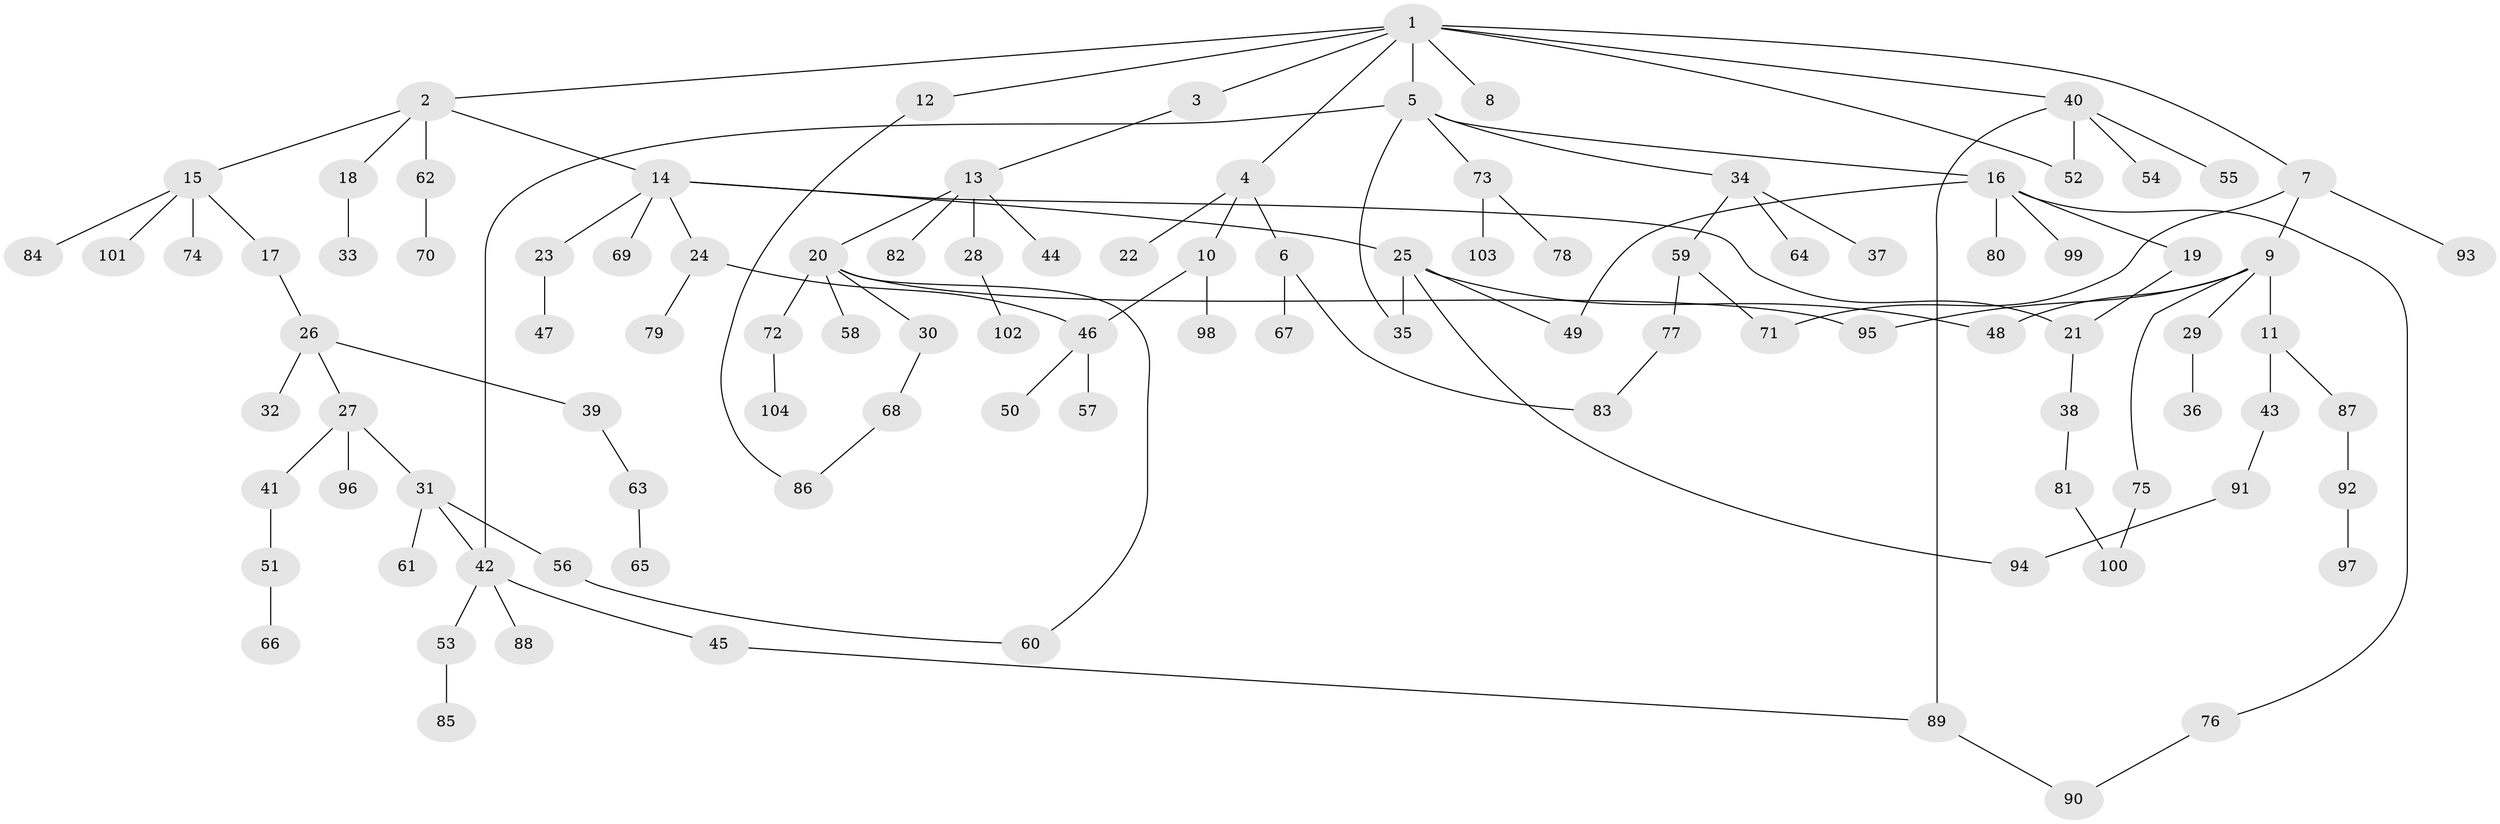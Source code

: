// coarse degree distribution, {11: 0.014084507042253521, 5: 0.07042253521126761, 2: 0.3380281690140845, 3: 0.09859154929577464, 8: 0.014084507042253521, 1: 0.38028169014084506, 7: 0.028169014084507043, 4: 0.04225352112676056, 6: 0.014084507042253521}
// Generated by graph-tools (version 1.1) at 2025/23/03/03/25 07:23:34]
// undirected, 104 vertices, 119 edges
graph export_dot {
graph [start="1"]
  node [color=gray90,style=filled];
  1;
  2;
  3;
  4;
  5;
  6;
  7;
  8;
  9;
  10;
  11;
  12;
  13;
  14;
  15;
  16;
  17;
  18;
  19;
  20;
  21;
  22;
  23;
  24;
  25;
  26;
  27;
  28;
  29;
  30;
  31;
  32;
  33;
  34;
  35;
  36;
  37;
  38;
  39;
  40;
  41;
  42;
  43;
  44;
  45;
  46;
  47;
  48;
  49;
  50;
  51;
  52;
  53;
  54;
  55;
  56;
  57;
  58;
  59;
  60;
  61;
  62;
  63;
  64;
  65;
  66;
  67;
  68;
  69;
  70;
  71;
  72;
  73;
  74;
  75;
  76;
  77;
  78;
  79;
  80;
  81;
  82;
  83;
  84;
  85;
  86;
  87;
  88;
  89;
  90;
  91;
  92;
  93;
  94;
  95;
  96;
  97;
  98;
  99;
  100;
  101;
  102;
  103;
  104;
  1 -- 2;
  1 -- 3;
  1 -- 4;
  1 -- 5;
  1 -- 7;
  1 -- 8;
  1 -- 12;
  1 -- 40;
  1 -- 52;
  2 -- 14;
  2 -- 15;
  2 -- 18;
  2 -- 62;
  3 -- 13;
  4 -- 6;
  4 -- 10;
  4 -- 22;
  5 -- 16;
  5 -- 34;
  5 -- 42;
  5 -- 73;
  5 -- 35;
  6 -- 67;
  6 -- 83;
  7 -- 9;
  7 -- 71;
  7 -- 93;
  9 -- 11;
  9 -- 29;
  9 -- 75;
  9 -- 95;
  9 -- 48;
  10 -- 98;
  10 -- 46;
  11 -- 43;
  11 -- 87;
  12 -- 86;
  13 -- 20;
  13 -- 28;
  13 -- 44;
  13 -- 82;
  14 -- 23;
  14 -- 24;
  14 -- 25;
  14 -- 69;
  14 -- 21;
  15 -- 17;
  15 -- 74;
  15 -- 84;
  15 -- 101;
  16 -- 19;
  16 -- 76;
  16 -- 80;
  16 -- 99;
  16 -- 49;
  17 -- 26;
  18 -- 33;
  19 -- 21;
  20 -- 30;
  20 -- 58;
  20 -- 60;
  20 -- 72;
  20 -- 95;
  21 -- 38;
  23 -- 47;
  24 -- 46;
  24 -- 79;
  25 -- 35;
  25 -- 48;
  25 -- 49;
  25 -- 94;
  26 -- 27;
  26 -- 32;
  26 -- 39;
  27 -- 31;
  27 -- 41;
  27 -- 96;
  28 -- 102;
  29 -- 36;
  30 -- 68;
  31 -- 56;
  31 -- 61;
  31 -- 42;
  34 -- 37;
  34 -- 59;
  34 -- 64;
  38 -- 81;
  39 -- 63;
  40 -- 54;
  40 -- 55;
  40 -- 89;
  40 -- 52;
  41 -- 51;
  42 -- 45;
  42 -- 53;
  42 -- 88;
  43 -- 91;
  45 -- 89;
  46 -- 50;
  46 -- 57;
  51 -- 66;
  53 -- 85;
  56 -- 60;
  59 -- 77;
  59 -- 71;
  62 -- 70;
  63 -- 65;
  68 -- 86;
  72 -- 104;
  73 -- 78;
  73 -- 103;
  75 -- 100;
  76 -- 90;
  77 -- 83;
  81 -- 100;
  87 -- 92;
  89 -- 90;
  91 -- 94;
  92 -- 97;
}
